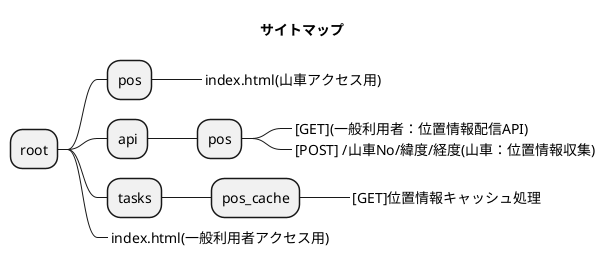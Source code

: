 @startmindmap sitemap
title サイトマップ
* root
** pos
***_ index.html(山車アクセス用)
** api
*** pos
****_ [GET](一般利用者：位置情報配信API)
****_ [POST] /山車No/緯度/経度(山車：位置情報収集)
** tasks
*** pos_cache
****_ [GET]位置情報キャッシュ処理
**_ index.html(一般利用者アクセス用)
@endmindmap